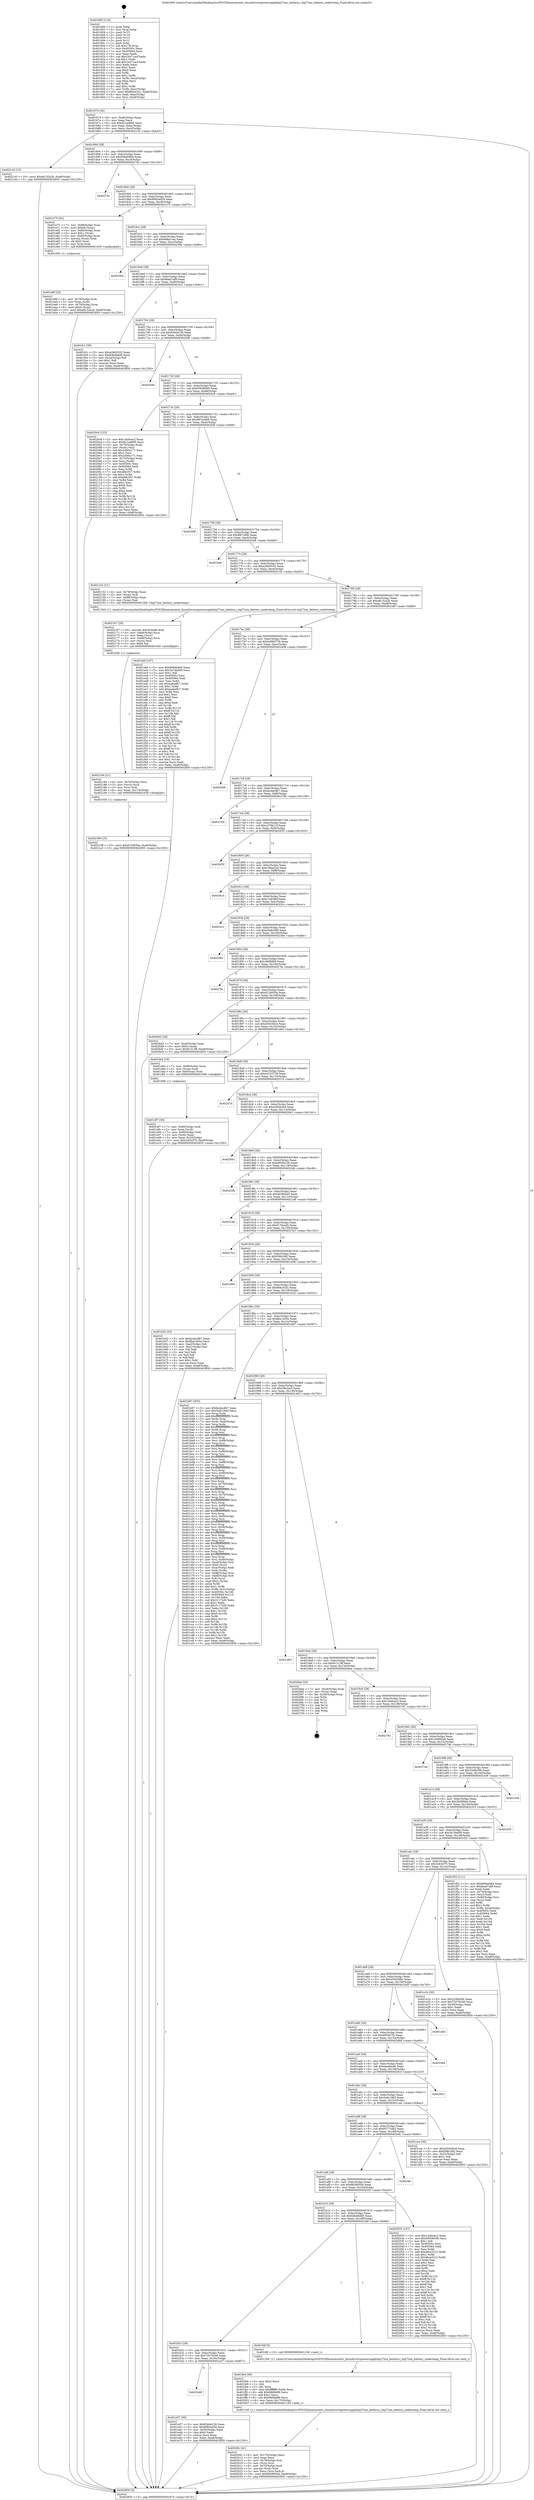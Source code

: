 digraph "0x401600" {
  label = "0x401600 (/mnt/c/Users/mathe/Desktop/tcc/POCII/binaries/extr_linuxdriverspowersupplybq27xxx_battery.c_bq27xxx_battery_undertemp_Final-ollvm.out::main(0))"
  labelloc = "t"
  node[shape=record]

  Entry [label="",width=0.3,height=0.3,shape=circle,fillcolor=black,style=filled]
  "0x401674" [label="{
     0x401674 [32]\l
     | [instrs]\l
     &nbsp;&nbsp;0x401674 \<+6\>: mov -0xa8(%rbp),%eax\l
     &nbsp;&nbsp;0x40167a \<+2\>: mov %eax,%ecx\l
     &nbsp;&nbsp;0x40167c \<+6\>: sub $0x821ad995,%ecx\l
     &nbsp;&nbsp;0x401682 \<+6\>: mov %eax,-0xbc(%rbp)\l
     &nbsp;&nbsp;0x401688 \<+6\>: mov %ecx,-0xc0(%rbp)\l
     &nbsp;&nbsp;0x40168e \<+6\>: je 0000000000402143 \<main+0xb43\>\l
  }"]
  "0x402143" [label="{
     0x402143 [15]\l
     | [instrs]\l
     &nbsp;&nbsp;0x402143 \<+10\>: movl $0xa8132a2b,-0xa8(%rbp)\l
     &nbsp;&nbsp;0x40214d \<+5\>: jmp 0000000000402850 \<main+0x1250\>\l
  }"]
  "0x401694" [label="{
     0x401694 [28]\l
     | [instrs]\l
     &nbsp;&nbsp;0x401694 \<+5\>: jmp 0000000000401699 \<main+0x99\>\l
     &nbsp;&nbsp;0x401699 \<+6\>: mov -0xbc(%rbp),%eax\l
     &nbsp;&nbsp;0x40169f \<+5\>: sub $0x858dd484,%eax\l
     &nbsp;&nbsp;0x4016a4 \<+6\>: mov %eax,-0xc4(%rbp)\l
     &nbsp;&nbsp;0x4016aa \<+6\>: je 000000000040276c \<main+0x116c\>\l
  }"]
  Exit [label="",width=0.3,height=0.3,shape=circle,fillcolor=black,style=filled,peripheries=2]
  "0x40276c" [label="{
     0x40276c\l
  }", style=dashed]
  "0x4016b0" [label="{
     0x4016b0 [28]\l
     | [instrs]\l
     &nbsp;&nbsp;0x4016b0 \<+5\>: jmp 00000000004016b5 \<main+0xb5\>\l
     &nbsp;&nbsp;0x4016b5 \<+6\>: mov -0xbc(%rbp),%eax\l
     &nbsp;&nbsp;0x4016bb \<+5\>: sub $0x8993ed29,%eax\l
     &nbsp;&nbsp;0x4016c0 \<+6\>: mov %eax,-0xc8(%rbp)\l
     &nbsp;&nbsp;0x4016c6 \<+6\>: je 0000000000401e75 \<main+0x875\>\l
  }"]
  "0x402199" [label="{
     0x402199 [15]\l
     | [instrs]\l
     &nbsp;&nbsp;0x402199 \<+10\>: movl $0xd124830a,-0xa8(%rbp)\l
     &nbsp;&nbsp;0x4021a3 \<+5\>: jmp 0000000000402850 \<main+0x1250\>\l
  }"]
  "0x401e75" [label="{
     0x401e75 [42]\l
     | [instrs]\l
     &nbsp;&nbsp;0x401e75 \<+7\>: mov -0x88(%rbp),%rax\l
     &nbsp;&nbsp;0x401e7c \<+6\>: movl $0x64,(%rax)\l
     &nbsp;&nbsp;0x401e82 \<+4\>: mov -0x80(%rbp),%rax\l
     &nbsp;&nbsp;0x401e86 \<+6\>: movl $0x1,(%rax)\l
     &nbsp;&nbsp;0x401e8c \<+4\>: mov -0x80(%rbp),%rax\l
     &nbsp;&nbsp;0x401e90 \<+3\>: movslq (%rax),%rax\l
     &nbsp;&nbsp;0x401e93 \<+4\>: shl $0x2,%rax\l
     &nbsp;&nbsp;0x401e97 \<+3\>: mov %rax,%rdi\l
     &nbsp;&nbsp;0x401e9a \<+5\>: call 0000000000401050 \<malloc@plt\>\l
     | [calls]\l
     &nbsp;&nbsp;0x401050 \{1\} (unknown)\l
  }"]
  "0x4016cc" [label="{
     0x4016cc [28]\l
     | [instrs]\l
     &nbsp;&nbsp;0x4016cc \<+5\>: jmp 00000000004016d1 \<main+0xd1\>\l
     &nbsp;&nbsp;0x4016d1 \<+6\>: mov -0xbc(%rbp),%eax\l
     &nbsp;&nbsp;0x4016d7 \<+5\>: sub $0x8d8a1cac,%eax\l
     &nbsp;&nbsp;0x4016dc \<+6\>: mov %eax,-0xcc(%rbp)\l
     &nbsp;&nbsp;0x4016e2 \<+6\>: je 000000000040256e \<main+0xf6e\>\l
  }"]
  "0x402184" [label="{
     0x402184 [21]\l
     | [instrs]\l
     &nbsp;&nbsp;0x402184 \<+4\>: mov -0x78(%rbp),%rcx\l
     &nbsp;&nbsp;0x402188 \<+3\>: mov (%rcx),%rcx\l
     &nbsp;&nbsp;0x40218b \<+3\>: mov %rcx,%rdi\l
     &nbsp;&nbsp;0x40218e \<+6\>: mov %eax,-0x174(%rbp)\l
     &nbsp;&nbsp;0x402194 \<+5\>: call 0000000000401030 \<free@plt\>\l
     | [calls]\l
     &nbsp;&nbsp;0x401030 \{1\} (unknown)\l
  }"]
  "0x40256e" [label="{
     0x40256e\l
  }", style=dashed]
  "0x4016e8" [label="{
     0x4016e8 [28]\l
     | [instrs]\l
     &nbsp;&nbsp;0x4016e8 \<+5\>: jmp 00000000004016ed \<main+0xed\>\l
     &nbsp;&nbsp;0x4016ed \<+6\>: mov -0xbc(%rbp),%eax\l
     &nbsp;&nbsp;0x4016f3 \<+5\>: sub $0x8ea07af9,%eax\l
     &nbsp;&nbsp;0x4016f8 \<+6\>: mov %eax,-0xd0(%rbp)\l
     &nbsp;&nbsp;0x4016fe \<+6\>: je 0000000000401fc1 \<main+0x9c1\>\l
  }"]
  "0x402167" [label="{
     0x402167 [29]\l
     | [instrs]\l
     &nbsp;&nbsp;0x402167 \<+10\>: movabs $0x4030d6,%rdi\l
     &nbsp;&nbsp;0x402171 \<+4\>: mov -0x68(%rbp),%rcx\l
     &nbsp;&nbsp;0x402175 \<+2\>: mov %eax,(%rcx)\l
     &nbsp;&nbsp;0x402177 \<+4\>: mov -0x68(%rbp),%rcx\l
     &nbsp;&nbsp;0x40217b \<+2\>: mov (%rcx),%esi\l
     &nbsp;&nbsp;0x40217d \<+2\>: mov $0x0,%al\l
     &nbsp;&nbsp;0x40217f \<+5\>: call 0000000000401040 \<printf@plt\>\l
     | [calls]\l
     &nbsp;&nbsp;0x401040 \{1\} (unknown)\l
  }"]
  "0x401fc1" [label="{
     0x401fc1 [30]\l
     | [instrs]\l
     &nbsp;&nbsp;0x401fc1 \<+5\>: mov $0xa28d5532,%eax\l
     &nbsp;&nbsp;0x401fc6 \<+5\>: mov $0x6db48dd5,%ecx\l
     &nbsp;&nbsp;0x401fcb \<+3\>: mov -0x2a(%rbp),%dl\l
     &nbsp;&nbsp;0x401fce \<+3\>: test $0x1,%dl\l
     &nbsp;&nbsp;0x401fd1 \<+3\>: cmovne %ecx,%eax\l
     &nbsp;&nbsp;0x401fd4 \<+6\>: mov %eax,-0xa8(%rbp)\l
     &nbsp;&nbsp;0x401fda \<+5\>: jmp 0000000000402850 \<main+0x1250\>\l
  }"]
  "0x401704" [label="{
     0x401704 [28]\l
     | [instrs]\l
     &nbsp;&nbsp;0x401704 \<+5\>: jmp 0000000000401709 \<main+0x109\>\l
     &nbsp;&nbsp;0x401709 \<+6\>: mov -0xbc(%rbp),%eax\l
     &nbsp;&nbsp;0x40170f \<+5\>: sub $0x93e0e126,%eax\l
     &nbsp;&nbsp;0x401714 \<+6\>: mov %eax,-0xd4(%rbp)\l
     &nbsp;&nbsp;0x40171a \<+6\>: je 00000000004025d0 \<main+0xfd0\>\l
  }"]
  "0x40200c" [label="{
     0x40200c [41]\l
     | [instrs]\l
     &nbsp;&nbsp;0x40200c \<+6\>: mov -0x170(%rbp),%ecx\l
     &nbsp;&nbsp;0x402012 \<+3\>: imul %eax,%ecx\l
     &nbsp;&nbsp;0x402015 \<+4\>: mov -0x78(%rbp),%rsi\l
     &nbsp;&nbsp;0x402019 \<+3\>: mov (%rsi),%rsi\l
     &nbsp;&nbsp;0x40201c \<+4\>: mov -0x70(%rbp),%rdi\l
     &nbsp;&nbsp;0x402020 \<+3\>: movslq (%rdi),%rdi\l
     &nbsp;&nbsp;0x402023 \<+3\>: mov %ecx,(%rsi,%rdi,4)\l
     &nbsp;&nbsp;0x402026 \<+10\>: movl $0x6829050d,-0xa8(%rbp)\l
     &nbsp;&nbsp;0x402030 \<+5\>: jmp 0000000000402850 \<main+0x1250\>\l
  }"]
  "0x4025d0" [label="{
     0x4025d0\l
  }", style=dashed]
  "0x401720" [label="{
     0x401720 [28]\l
     | [instrs]\l
     &nbsp;&nbsp;0x401720 \<+5\>: jmp 0000000000401725 \<main+0x125\>\l
     &nbsp;&nbsp;0x401725 \<+6\>: mov -0xbc(%rbp),%eax\l
     &nbsp;&nbsp;0x40172b \<+5\>: sub $0x95938500,%eax\l
     &nbsp;&nbsp;0x401730 \<+6\>: mov %eax,-0xd8(%rbp)\l
     &nbsp;&nbsp;0x401736 \<+6\>: je 00000000004020c8 \<main+0xac8\>\l
  }"]
  "0x401fe4" [label="{
     0x401fe4 [40]\l
     | [instrs]\l
     &nbsp;&nbsp;0x401fe4 \<+5\>: mov $0x2,%ecx\l
     &nbsp;&nbsp;0x401fe9 \<+1\>: cltd\l
     &nbsp;&nbsp;0x401fea \<+2\>: idiv %ecx\l
     &nbsp;&nbsp;0x401fec \<+6\>: imul $0xfffffffe,%edx,%ecx\l
     &nbsp;&nbsp;0x401ff2 \<+6\>: add $0xfd66b6f6,%ecx\l
     &nbsp;&nbsp;0x401ff8 \<+3\>: add $0x1,%ecx\l
     &nbsp;&nbsp;0x401ffb \<+6\>: sub $0xfd66b6f6,%ecx\l
     &nbsp;&nbsp;0x402001 \<+6\>: mov %ecx,-0x170(%rbp)\l
     &nbsp;&nbsp;0x402007 \<+5\>: call 0000000000401160 \<next_i\>\l
     | [calls]\l
     &nbsp;&nbsp;0x401160 \{1\} (/mnt/c/Users/mathe/Desktop/tcc/POCII/binaries/extr_linuxdriverspowersupplybq27xxx_battery.c_bq27xxx_battery_undertemp_Final-ollvm.out::next_i)\l
  }"]
  "0x4020c8" [label="{
     0x4020c8 [123]\l
     | [instrs]\l
     &nbsp;&nbsp;0x4020c8 \<+5\>: mov $0x14d4cec2,%eax\l
     &nbsp;&nbsp;0x4020cd \<+5\>: mov $0x821ad995,%ecx\l
     &nbsp;&nbsp;0x4020d2 \<+4\>: mov -0x70(%rbp),%rdx\l
     &nbsp;&nbsp;0x4020d6 \<+2\>: mov (%rdx),%esi\l
     &nbsp;&nbsp;0x4020d8 \<+6\>: sub $0x2d40a171,%esi\l
     &nbsp;&nbsp;0x4020de \<+3\>: add $0x1,%esi\l
     &nbsp;&nbsp;0x4020e1 \<+6\>: add $0x2d40a171,%esi\l
     &nbsp;&nbsp;0x4020e7 \<+4\>: mov -0x70(%rbp),%rdx\l
     &nbsp;&nbsp;0x4020eb \<+2\>: mov %esi,(%rdx)\l
     &nbsp;&nbsp;0x4020ed \<+7\>: mov 0x40505c,%esi\l
     &nbsp;&nbsp;0x4020f4 \<+7\>: mov 0x405064,%edi\l
     &nbsp;&nbsp;0x4020fb \<+3\>: mov %esi,%r8d\l
     &nbsp;&nbsp;0x4020fe \<+7\>: sub $0xdf4c557,%r8d\l
     &nbsp;&nbsp;0x402105 \<+4\>: sub $0x1,%r8d\l
     &nbsp;&nbsp;0x402109 \<+7\>: add $0xdf4c557,%r8d\l
     &nbsp;&nbsp;0x402110 \<+4\>: imul %r8d,%esi\l
     &nbsp;&nbsp;0x402114 \<+3\>: and $0x1,%esi\l
     &nbsp;&nbsp;0x402117 \<+3\>: cmp $0x0,%esi\l
     &nbsp;&nbsp;0x40211a \<+4\>: sete %r9b\l
     &nbsp;&nbsp;0x40211e \<+3\>: cmp $0xa,%edi\l
     &nbsp;&nbsp;0x402121 \<+4\>: setl %r10b\l
     &nbsp;&nbsp;0x402125 \<+3\>: mov %r9b,%r11b\l
     &nbsp;&nbsp;0x402128 \<+3\>: and %r10b,%r11b\l
     &nbsp;&nbsp;0x40212b \<+3\>: xor %r10b,%r9b\l
     &nbsp;&nbsp;0x40212e \<+3\>: or %r9b,%r11b\l
     &nbsp;&nbsp;0x402131 \<+4\>: test $0x1,%r11b\l
     &nbsp;&nbsp;0x402135 \<+3\>: cmovne %ecx,%eax\l
     &nbsp;&nbsp;0x402138 \<+6\>: mov %eax,-0xa8(%rbp)\l
     &nbsp;&nbsp;0x40213e \<+5\>: jmp 0000000000402850 \<main+0x1250\>\l
  }"]
  "0x40173c" [label="{
     0x40173c [28]\l
     | [instrs]\l
     &nbsp;&nbsp;0x40173c \<+5\>: jmp 0000000000401741 \<main+0x141\>\l
     &nbsp;&nbsp;0x401741 \<+6\>: mov -0xbc(%rbp),%eax\l
     &nbsp;&nbsp;0x401747 \<+5\>: sub $0x997ac6d5,%eax\l
     &nbsp;&nbsp;0x40174c \<+6\>: mov %eax,-0xdc(%rbp)\l
     &nbsp;&nbsp;0x401752 \<+6\>: je 00000000004025df \<main+0xfdf\>\l
  }"]
  "0x401e9f" [label="{
     0x401e9f [32]\l
     | [instrs]\l
     &nbsp;&nbsp;0x401e9f \<+4\>: mov -0x78(%rbp),%rdi\l
     &nbsp;&nbsp;0x401ea3 \<+3\>: mov %rax,(%rdi)\l
     &nbsp;&nbsp;0x401ea6 \<+4\>: mov -0x70(%rbp),%rax\l
     &nbsp;&nbsp;0x401eaa \<+6\>: movl $0x0,(%rax)\l
     &nbsp;&nbsp;0x401eb0 \<+10\>: movl $0xa8132a2b,-0xa8(%rbp)\l
     &nbsp;&nbsp;0x401eba \<+5\>: jmp 0000000000402850 \<main+0x1250\>\l
  }"]
  "0x4025df" [label="{
     0x4025df\l
  }", style=dashed]
  "0x401758" [label="{
     0x401758 [28]\l
     | [instrs]\l
     &nbsp;&nbsp;0x401758 \<+5\>: jmp 000000000040175d \<main+0x15d\>\l
     &nbsp;&nbsp;0x40175d \<+6\>: mov -0xbc(%rbp),%eax\l
     &nbsp;&nbsp;0x401763 \<+5\>: sub $0x9fb7cf06,%eax\l
     &nbsp;&nbsp;0x401768 \<+6\>: mov %eax,-0xe0(%rbp)\l
     &nbsp;&nbsp;0x40176e \<+6\>: je 00000000004023e8 \<main+0xde8\>\l
  }"]
  "0x401b48" [label="{
     0x401b48\l
  }", style=dashed]
  "0x4023e8" [label="{
     0x4023e8\l
  }", style=dashed]
  "0x401774" [label="{
     0x401774 [28]\l
     | [instrs]\l
     &nbsp;&nbsp;0x401774 \<+5\>: jmp 0000000000401779 \<main+0x179\>\l
     &nbsp;&nbsp;0x401779 \<+6\>: mov -0xbc(%rbp),%eax\l
     &nbsp;&nbsp;0x40177f \<+5\>: sub $0xa28d5532,%eax\l
     &nbsp;&nbsp;0x401784 \<+6\>: mov %eax,-0xe4(%rbp)\l
     &nbsp;&nbsp;0x40178a \<+6\>: je 0000000000402152 \<main+0xb52\>\l
  }"]
  "0x401e57" [label="{
     0x401e57 [30]\l
     | [instrs]\l
     &nbsp;&nbsp;0x401e57 \<+5\>: mov $0x93e0e126,%eax\l
     &nbsp;&nbsp;0x401e5c \<+5\>: mov $0x8993ed29,%ecx\l
     &nbsp;&nbsp;0x401e61 \<+3\>: mov -0x30(%rbp),%edx\l
     &nbsp;&nbsp;0x401e64 \<+3\>: cmp $0x0,%edx\l
     &nbsp;&nbsp;0x401e67 \<+3\>: cmove %ecx,%eax\l
     &nbsp;&nbsp;0x401e6a \<+6\>: mov %eax,-0xa8(%rbp)\l
     &nbsp;&nbsp;0x401e70 \<+5\>: jmp 0000000000402850 \<main+0x1250\>\l
  }"]
  "0x402152" [label="{
     0x402152 [21]\l
     | [instrs]\l
     &nbsp;&nbsp;0x402152 \<+4\>: mov -0x78(%rbp),%rax\l
     &nbsp;&nbsp;0x402156 \<+3\>: mov (%rax),%rdi\l
     &nbsp;&nbsp;0x402159 \<+7\>: mov -0x88(%rbp),%rax\l
     &nbsp;&nbsp;0x402160 \<+2\>: mov (%rax),%esi\l
     &nbsp;&nbsp;0x402162 \<+5\>: call 00000000004013b0 \<bq27xxx_battery_undertemp\>\l
     | [calls]\l
     &nbsp;&nbsp;0x4013b0 \{1\} (/mnt/c/Users/mathe/Desktop/tcc/POCII/binaries/extr_linuxdriverspowersupplybq27xxx_battery.c_bq27xxx_battery_undertemp_Final-ollvm.out::bq27xxx_battery_undertemp)\l
  }"]
  "0x401790" [label="{
     0x401790 [28]\l
     | [instrs]\l
     &nbsp;&nbsp;0x401790 \<+5\>: jmp 0000000000401795 \<main+0x195\>\l
     &nbsp;&nbsp;0x401795 \<+6\>: mov -0xbc(%rbp),%eax\l
     &nbsp;&nbsp;0x40179b \<+5\>: sub $0xa8132a2b,%eax\l
     &nbsp;&nbsp;0x4017a0 \<+6\>: mov %eax,-0xe8(%rbp)\l
     &nbsp;&nbsp;0x4017a6 \<+6\>: je 0000000000401ebf \<main+0x8bf\>\l
  }"]
  "0x401b2c" [label="{
     0x401b2c [28]\l
     | [instrs]\l
     &nbsp;&nbsp;0x401b2c \<+5\>: jmp 0000000000401b31 \<main+0x531\>\l
     &nbsp;&nbsp;0x401b31 \<+6\>: mov -0xbc(%rbp),%eax\l
     &nbsp;&nbsp;0x401b37 \<+5\>: sub $0x72079248,%eax\l
     &nbsp;&nbsp;0x401b3c \<+6\>: mov %eax,-0x16c(%rbp)\l
     &nbsp;&nbsp;0x401b42 \<+6\>: je 0000000000401e57 \<main+0x857\>\l
  }"]
  "0x401ebf" [label="{
     0x401ebf [147]\l
     | [instrs]\l
     &nbsp;&nbsp;0x401ebf \<+5\>: mov $0x858dd484,%eax\l
     &nbsp;&nbsp;0x401ec4 \<+5\>: mov $0x3a7da000,%ecx\l
     &nbsp;&nbsp;0x401ec9 \<+2\>: mov $0x1,%dl\l
     &nbsp;&nbsp;0x401ecb \<+7\>: mov 0x40505c,%esi\l
     &nbsp;&nbsp;0x401ed2 \<+7\>: mov 0x405064,%edi\l
     &nbsp;&nbsp;0x401ed9 \<+3\>: mov %esi,%r8d\l
     &nbsp;&nbsp;0x401edc \<+7\>: sub $0xea4adfc7,%r8d\l
     &nbsp;&nbsp;0x401ee3 \<+4\>: sub $0x1,%r8d\l
     &nbsp;&nbsp;0x401ee7 \<+7\>: add $0xea4adfc7,%r8d\l
     &nbsp;&nbsp;0x401eee \<+4\>: imul %r8d,%esi\l
     &nbsp;&nbsp;0x401ef2 \<+3\>: and $0x1,%esi\l
     &nbsp;&nbsp;0x401ef5 \<+3\>: cmp $0x0,%esi\l
     &nbsp;&nbsp;0x401ef8 \<+4\>: sete %r9b\l
     &nbsp;&nbsp;0x401efc \<+3\>: cmp $0xa,%edi\l
     &nbsp;&nbsp;0x401eff \<+4\>: setl %r10b\l
     &nbsp;&nbsp;0x401f03 \<+3\>: mov %r9b,%r11b\l
     &nbsp;&nbsp;0x401f06 \<+4\>: xor $0xff,%r11b\l
     &nbsp;&nbsp;0x401f0a \<+3\>: mov %r10b,%bl\l
     &nbsp;&nbsp;0x401f0d \<+3\>: xor $0xff,%bl\l
     &nbsp;&nbsp;0x401f10 \<+3\>: xor $0x1,%dl\l
     &nbsp;&nbsp;0x401f13 \<+3\>: mov %r11b,%r14b\l
     &nbsp;&nbsp;0x401f16 \<+4\>: and $0xff,%r14b\l
     &nbsp;&nbsp;0x401f1a \<+3\>: and %dl,%r9b\l
     &nbsp;&nbsp;0x401f1d \<+3\>: mov %bl,%r15b\l
     &nbsp;&nbsp;0x401f20 \<+4\>: and $0xff,%r15b\l
     &nbsp;&nbsp;0x401f24 \<+3\>: and %dl,%r10b\l
     &nbsp;&nbsp;0x401f27 \<+3\>: or %r9b,%r14b\l
     &nbsp;&nbsp;0x401f2a \<+3\>: or %r10b,%r15b\l
     &nbsp;&nbsp;0x401f2d \<+3\>: xor %r15b,%r14b\l
     &nbsp;&nbsp;0x401f30 \<+3\>: or %bl,%r11b\l
     &nbsp;&nbsp;0x401f33 \<+4\>: xor $0xff,%r11b\l
     &nbsp;&nbsp;0x401f37 \<+3\>: or $0x1,%dl\l
     &nbsp;&nbsp;0x401f3a \<+3\>: and %dl,%r11b\l
     &nbsp;&nbsp;0x401f3d \<+3\>: or %r11b,%r14b\l
     &nbsp;&nbsp;0x401f40 \<+4\>: test $0x1,%r14b\l
     &nbsp;&nbsp;0x401f44 \<+3\>: cmovne %ecx,%eax\l
     &nbsp;&nbsp;0x401f47 \<+6\>: mov %eax,-0xa8(%rbp)\l
     &nbsp;&nbsp;0x401f4d \<+5\>: jmp 0000000000402850 \<main+0x1250\>\l
  }"]
  "0x4017ac" [label="{
     0x4017ac [28]\l
     | [instrs]\l
     &nbsp;&nbsp;0x4017ac \<+5\>: jmp 00000000004017b1 \<main+0x1b1\>\l
     &nbsp;&nbsp;0x4017b1 \<+6\>: mov -0xbc(%rbp),%eax\l
     &nbsp;&nbsp;0x4017b7 \<+5\>: sub $0xb4980739,%eax\l
     &nbsp;&nbsp;0x4017bc \<+6\>: mov %eax,-0xec(%rbp)\l
     &nbsp;&nbsp;0x4017c2 \<+6\>: je 0000000000402406 \<main+0xe06\>\l
  }"]
  "0x401fdf" [label="{
     0x401fdf [5]\l
     | [instrs]\l
     &nbsp;&nbsp;0x401fdf \<+5\>: call 0000000000401160 \<next_i\>\l
     | [calls]\l
     &nbsp;&nbsp;0x401160 \{1\} (/mnt/c/Users/mathe/Desktop/tcc/POCII/binaries/extr_linuxdriverspowersupplybq27xxx_battery.c_bq27xxx_battery_undertemp_Final-ollvm.out::next_i)\l
  }"]
  "0x402406" [label="{
     0x402406\l
  }", style=dashed]
  "0x4017c8" [label="{
     0x4017c8 [28]\l
     | [instrs]\l
     &nbsp;&nbsp;0x4017c8 \<+5\>: jmp 00000000004017cd \<main+0x1cd\>\l
     &nbsp;&nbsp;0x4017cd \<+6\>: mov -0xbc(%rbp),%eax\l
     &nbsp;&nbsp;0x4017d3 \<+5\>: sub $0xbcdac9b7,%eax\l
     &nbsp;&nbsp;0x4017d8 \<+6\>: mov %eax,-0xf0(%rbp)\l
     &nbsp;&nbsp;0x4017de \<+6\>: je 0000000000402706 \<main+0x1106\>\l
  }"]
  "0x401b10" [label="{
     0x401b10 [28]\l
     | [instrs]\l
     &nbsp;&nbsp;0x401b10 \<+5\>: jmp 0000000000401b15 \<main+0x515\>\l
     &nbsp;&nbsp;0x401b15 \<+6\>: mov -0xbc(%rbp),%eax\l
     &nbsp;&nbsp;0x401b1b \<+5\>: sub $0x6db48dd5,%eax\l
     &nbsp;&nbsp;0x401b20 \<+6\>: mov %eax,-0x168(%rbp)\l
     &nbsp;&nbsp;0x401b26 \<+6\>: je 0000000000401fdf \<main+0x9df\>\l
  }"]
  "0x402706" [label="{
     0x402706\l
  }", style=dashed]
  "0x4017e4" [label="{
     0x4017e4 [28]\l
     | [instrs]\l
     &nbsp;&nbsp;0x4017e4 \<+5\>: jmp 00000000004017e9 \<main+0x1e9\>\l
     &nbsp;&nbsp;0x4017e9 \<+6\>: mov -0xbc(%rbp),%eax\l
     &nbsp;&nbsp;0x4017ef \<+5\>: sub $0xc276b11f,%eax\l
     &nbsp;&nbsp;0x4017f4 \<+6\>: mov %eax,-0xf4(%rbp)\l
     &nbsp;&nbsp;0x4017fa \<+6\>: je 0000000000402635 \<main+0x1035\>\l
  }"]
  "0x402035" [label="{
     0x402035 [147]\l
     | [instrs]\l
     &nbsp;&nbsp;0x402035 \<+5\>: mov $0x14d4cec2,%eax\l
     &nbsp;&nbsp;0x40203a \<+5\>: mov $0x95938500,%ecx\l
     &nbsp;&nbsp;0x40203f \<+2\>: mov $0x1,%dl\l
     &nbsp;&nbsp;0x402041 \<+7\>: mov 0x40505c,%esi\l
     &nbsp;&nbsp;0x402048 \<+7\>: mov 0x405064,%edi\l
     &nbsp;&nbsp;0x40204f \<+3\>: mov %esi,%r8d\l
     &nbsp;&nbsp;0x402052 \<+7\>: add $0x46ca3212,%r8d\l
     &nbsp;&nbsp;0x402059 \<+4\>: sub $0x1,%r8d\l
     &nbsp;&nbsp;0x40205d \<+7\>: sub $0x46ca3212,%r8d\l
     &nbsp;&nbsp;0x402064 \<+4\>: imul %r8d,%esi\l
     &nbsp;&nbsp;0x402068 \<+3\>: and $0x1,%esi\l
     &nbsp;&nbsp;0x40206b \<+3\>: cmp $0x0,%esi\l
     &nbsp;&nbsp;0x40206e \<+4\>: sete %r9b\l
     &nbsp;&nbsp;0x402072 \<+3\>: cmp $0xa,%edi\l
     &nbsp;&nbsp;0x402075 \<+4\>: setl %r10b\l
     &nbsp;&nbsp;0x402079 \<+3\>: mov %r9b,%r11b\l
     &nbsp;&nbsp;0x40207c \<+4\>: xor $0xff,%r11b\l
     &nbsp;&nbsp;0x402080 \<+3\>: mov %r10b,%bl\l
     &nbsp;&nbsp;0x402083 \<+3\>: xor $0xff,%bl\l
     &nbsp;&nbsp;0x402086 \<+3\>: xor $0x1,%dl\l
     &nbsp;&nbsp;0x402089 \<+3\>: mov %r11b,%r14b\l
     &nbsp;&nbsp;0x40208c \<+4\>: and $0xff,%r14b\l
     &nbsp;&nbsp;0x402090 \<+3\>: and %dl,%r9b\l
     &nbsp;&nbsp;0x402093 \<+3\>: mov %bl,%r15b\l
     &nbsp;&nbsp;0x402096 \<+4\>: and $0xff,%r15b\l
     &nbsp;&nbsp;0x40209a \<+3\>: and %dl,%r10b\l
     &nbsp;&nbsp;0x40209d \<+3\>: or %r9b,%r14b\l
     &nbsp;&nbsp;0x4020a0 \<+3\>: or %r10b,%r15b\l
     &nbsp;&nbsp;0x4020a3 \<+3\>: xor %r15b,%r14b\l
     &nbsp;&nbsp;0x4020a6 \<+3\>: or %bl,%r11b\l
     &nbsp;&nbsp;0x4020a9 \<+4\>: xor $0xff,%r11b\l
     &nbsp;&nbsp;0x4020ad \<+3\>: or $0x1,%dl\l
     &nbsp;&nbsp;0x4020b0 \<+3\>: and %dl,%r11b\l
     &nbsp;&nbsp;0x4020b3 \<+3\>: or %r11b,%r14b\l
     &nbsp;&nbsp;0x4020b6 \<+4\>: test $0x1,%r14b\l
     &nbsp;&nbsp;0x4020ba \<+3\>: cmovne %ecx,%eax\l
     &nbsp;&nbsp;0x4020bd \<+6\>: mov %eax,-0xa8(%rbp)\l
     &nbsp;&nbsp;0x4020c3 \<+5\>: jmp 0000000000402850 \<main+0x1250\>\l
  }"]
  "0x402635" [label="{
     0x402635\l
  }", style=dashed]
  "0x401800" [label="{
     0x401800 [28]\l
     | [instrs]\l
     &nbsp;&nbsp;0x401800 \<+5\>: jmp 0000000000401805 \<main+0x205\>\l
     &nbsp;&nbsp;0x401805 \<+6\>: mov -0xbc(%rbp),%eax\l
     &nbsp;&nbsp;0x40180b \<+5\>: sub $0xc38aa2ad,%eax\l
     &nbsp;&nbsp;0x401810 \<+6\>: mov %eax,-0xf8(%rbp)\l
     &nbsp;&nbsp;0x401816 \<+6\>: je 00000000004026c3 \<main+0x10c3\>\l
  }"]
  "0x401af4" [label="{
     0x401af4 [28]\l
     | [instrs]\l
     &nbsp;&nbsp;0x401af4 \<+5\>: jmp 0000000000401af9 \<main+0x4f9\>\l
     &nbsp;&nbsp;0x401af9 \<+6\>: mov -0xbc(%rbp),%eax\l
     &nbsp;&nbsp;0x401aff \<+5\>: sub $0x6829050d,%eax\l
     &nbsp;&nbsp;0x401b04 \<+6\>: mov %eax,-0x164(%rbp)\l
     &nbsp;&nbsp;0x401b0a \<+6\>: je 0000000000402035 \<main+0xa35\>\l
  }"]
  "0x4026c3" [label="{
     0x4026c3\l
  }", style=dashed]
  "0x40181c" [label="{
     0x40181c [28]\l
     | [instrs]\l
     &nbsp;&nbsp;0x40181c \<+5\>: jmp 0000000000401821 \<main+0x221\>\l
     &nbsp;&nbsp;0x401821 \<+6\>: mov -0xbc(%rbp),%eax\l
     &nbsp;&nbsp;0x401827 \<+5\>: sub $0xc7e838ef,%eax\l
     &nbsp;&nbsp;0x40182c \<+6\>: mov %eax,-0xfc(%rbp)\l
     &nbsp;&nbsp;0x401832 \<+6\>: je 00000000004022cc \<main+0xccc\>\l
  }"]
  "0x4024fc" [label="{
     0x4024fc\l
  }", style=dashed]
  "0x4022cc" [label="{
     0x4022cc\l
  }", style=dashed]
  "0x401838" [label="{
     0x401838 [28]\l
     | [instrs]\l
     &nbsp;&nbsp;0x401838 \<+5\>: jmp 000000000040183d \<main+0x23d\>\l
     &nbsp;&nbsp;0x40183d \<+6\>: mov -0xbc(%rbp),%eax\l
     &nbsp;&nbsp;0x401843 \<+5\>: sub $0xc8a8c469,%eax\l
     &nbsp;&nbsp;0x401848 \<+6\>: mov %eax,-0x100(%rbp)\l
     &nbsp;&nbsp;0x40184e \<+6\>: je 000000000040236e \<main+0xd6e\>\l
  }"]
  "0x401df7" [label="{
     0x401df7 [36]\l
     | [instrs]\l
     &nbsp;&nbsp;0x401df7 \<+7\>: mov -0x90(%rbp),%rdi\l
     &nbsp;&nbsp;0x401dfe \<+2\>: mov %eax,(%rdi)\l
     &nbsp;&nbsp;0x401e00 \<+7\>: mov -0x90(%rbp),%rdi\l
     &nbsp;&nbsp;0x401e07 \<+2\>: mov (%rdi),%eax\l
     &nbsp;&nbsp;0x401e09 \<+3\>: mov %eax,-0x30(%rbp)\l
     &nbsp;&nbsp;0x401e0c \<+10\>: movl $0x3c63cf75,-0xa8(%rbp)\l
     &nbsp;&nbsp;0x401e16 \<+5\>: jmp 0000000000402850 \<main+0x1250\>\l
  }"]
  "0x40236e" [label="{
     0x40236e\l
  }", style=dashed]
  "0x401854" [label="{
     0x401854 [28]\l
     | [instrs]\l
     &nbsp;&nbsp;0x401854 \<+5\>: jmp 0000000000401859 \<main+0x259\>\l
     &nbsp;&nbsp;0x401859 \<+6\>: mov -0xbc(%rbp),%eax\l
     &nbsp;&nbsp;0x40185f \<+5\>: sub $0xc8bf9db9,%eax\l
     &nbsp;&nbsp;0x401864 \<+6\>: mov %eax,-0x104(%rbp)\l
     &nbsp;&nbsp;0x40186a \<+6\>: je 00000000004027fa \<main+0x11fa\>\l
  }"]
  "0x401ad8" [label="{
     0x401ad8 [28]\l
     | [instrs]\l
     &nbsp;&nbsp;0x401ad8 \<+5\>: jmp 0000000000401add \<main+0x4dd\>\l
     &nbsp;&nbsp;0x401add \<+6\>: mov -0xbc(%rbp),%eax\l
     &nbsp;&nbsp;0x401ae3 \<+5\>: sub $0x65773462,%eax\l
     &nbsp;&nbsp;0x401ae8 \<+6\>: mov %eax,-0x160(%rbp)\l
     &nbsp;&nbsp;0x401aee \<+6\>: je 00000000004024fc \<main+0xefc\>\l
  }"]
  "0x4027fa" [label="{
     0x4027fa\l
  }", style=dashed]
  "0x401870" [label="{
     0x401870 [28]\l
     | [instrs]\l
     &nbsp;&nbsp;0x401870 \<+5\>: jmp 0000000000401875 \<main+0x275\>\l
     &nbsp;&nbsp;0x401875 \<+6\>: mov -0xbc(%rbp),%eax\l
     &nbsp;&nbsp;0x40187b \<+5\>: sub $0xd124830a,%eax\l
     &nbsp;&nbsp;0x401880 \<+6\>: mov %eax,-0x108(%rbp)\l
     &nbsp;&nbsp;0x401886 \<+6\>: je 00000000004026d2 \<main+0x10d2\>\l
  }"]
  "0x401cea" [label="{
     0x401cea [30]\l
     | [instrs]\l
     &nbsp;&nbsp;0x401cea \<+5\>: mov $0xd3543bcd,%eax\l
     &nbsp;&nbsp;0x401cef \<+5\>: mov $0xf39b1fd2,%ecx\l
     &nbsp;&nbsp;0x401cf4 \<+3\>: mov -0x31(%rbp),%dl\l
     &nbsp;&nbsp;0x401cf7 \<+3\>: test $0x1,%dl\l
     &nbsp;&nbsp;0x401cfa \<+3\>: cmovne %ecx,%eax\l
     &nbsp;&nbsp;0x401cfd \<+6\>: mov %eax,-0xa8(%rbp)\l
     &nbsp;&nbsp;0x401d03 \<+5\>: jmp 0000000000402850 \<main+0x1250\>\l
  }"]
  "0x4026d2" [label="{
     0x4026d2 [28]\l
     | [instrs]\l
     &nbsp;&nbsp;0x4026d2 \<+7\>: mov -0xa0(%rbp),%rax\l
     &nbsp;&nbsp;0x4026d9 \<+6\>: movl $0x0,(%rax)\l
     &nbsp;&nbsp;0x4026df \<+10\>: movl $0x81313ff,-0xa8(%rbp)\l
     &nbsp;&nbsp;0x4026e9 \<+5\>: jmp 0000000000402850 \<main+0x1250\>\l
  }"]
  "0x40188c" [label="{
     0x40188c [28]\l
     | [instrs]\l
     &nbsp;&nbsp;0x40188c \<+5\>: jmp 0000000000401891 \<main+0x291\>\l
     &nbsp;&nbsp;0x401891 \<+6\>: mov -0xbc(%rbp),%eax\l
     &nbsp;&nbsp;0x401897 \<+5\>: sub $0xd3543bcd,%eax\l
     &nbsp;&nbsp;0x40189c \<+6\>: mov %eax,-0x10c(%rbp)\l
     &nbsp;&nbsp;0x4018a2 \<+6\>: je 0000000000401de4 \<main+0x7e4\>\l
  }"]
  "0x401abc" [label="{
     0x401abc [28]\l
     | [instrs]\l
     &nbsp;&nbsp;0x401abc \<+5\>: jmp 0000000000401ac1 \<main+0x4c1\>\l
     &nbsp;&nbsp;0x401ac1 \<+6\>: mov -0xbc(%rbp),%eax\l
     &nbsp;&nbsp;0x401ac7 \<+5\>: sub $0x5a9c18d3,%eax\l
     &nbsp;&nbsp;0x401acc \<+6\>: mov %eax,-0x15c(%rbp)\l
     &nbsp;&nbsp;0x401ad2 \<+6\>: je 0000000000401cea \<main+0x6ea\>\l
  }"]
  "0x401de4" [label="{
     0x401de4 [19]\l
     | [instrs]\l
     &nbsp;&nbsp;0x401de4 \<+7\>: mov -0x98(%rbp),%rax\l
     &nbsp;&nbsp;0x401deb \<+3\>: mov (%rax),%rax\l
     &nbsp;&nbsp;0x401dee \<+4\>: mov 0x8(%rax),%rdi\l
     &nbsp;&nbsp;0x401df2 \<+5\>: call 0000000000401060 \<atoi@plt\>\l
     | [calls]\l
     &nbsp;&nbsp;0x401060 \{1\} (unknown)\l
  }"]
  "0x4018a8" [label="{
     0x4018a8 [28]\l
     | [instrs]\l
     &nbsp;&nbsp;0x4018a8 \<+5\>: jmp 00000000004018ad \<main+0x2ad\>\l
     &nbsp;&nbsp;0x4018ad \<+6\>: mov -0xbc(%rbp),%eax\l
     &nbsp;&nbsp;0x4018b3 \<+5\>: sub $0xe3153720,%eax\l
     &nbsp;&nbsp;0x4018b8 \<+6\>: mov %eax,-0x110(%rbp)\l
     &nbsp;&nbsp;0x4018be \<+6\>: je 000000000040257d \<main+0xf7d\>\l
  }"]
  "0x40281f" [label="{
     0x40281f\l
  }", style=dashed]
  "0x40257d" [label="{
     0x40257d\l
  }", style=dashed]
  "0x4018c4" [label="{
     0x4018c4 [28]\l
     | [instrs]\l
     &nbsp;&nbsp;0x4018c4 \<+5\>: jmp 00000000004018c9 \<main+0x2c9\>\l
     &nbsp;&nbsp;0x4018c9 \<+6\>: mov -0xbc(%rbp),%eax\l
     &nbsp;&nbsp;0x4018cf \<+5\>: sub $0xe362bcb4,%eax\l
     &nbsp;&nbsp;0x4018d4 \<+6\>: mov %eax,-0x114(%rbp)\l
     &nbsp;&nbsp;0x4018da \<+6\>: je 0000000000402841 \<main+0x1241\>\l
  }"]
  "0x401aa0" [label="{
     0x401aa0 [28]\l
     | [instrs]\l
     &nbsp;&nbsp;0x401aa0 \<+5\>: jmp 0000000000401aa5 \<main+0x4a5\>\l
     &nbsp;&nbsp;0x401aa5 \<+6\>: mov -0xbc(%rbp),%eax\l
     &nbsp;&nbsp;0x401aab \<+5\>: sub $0x4ae46e40,%eax\l
     &nbsp;&nbsp;0x401ab0 \<+6\>: mov %eax,-0x158(%rbp)\l
     &nbsp;&nbsp;0x401ab6 \<+6\>: je 000000000040281f \<main+0x121f\>\l
  }"]
  "0x402841" [label="{
     0x402841\l
  }", style=dashed]
  "0x4018e0" [label="{
     0x4018e0 [28]\l
     | [instrs]\l
     &nbsp;&nbsp;0x4018e0 \<+5\>: jmp 00000000004018e5 \<main+0x2e5\>\l
     &nbsp;&nbsp;0x4018e5 \<+6\>: mov -0xbc(%rbp),%eax\l
     &nbsp;&nbsp;0x4018eb \<+5\>: sub $0xe803b136,%eax\l
     &nbsp;&nbsp;0x4018f0 \<+6\>: mov %eax,-0x118(%rbp)\l
     &nbsp;&nbsp;0x4018f6 \<+6\>: je 00000000004022db \<main+0xcdb\>\l
  }"]
  "0x402469" [label="{
     0x402469\l
  }", style=dashed]
  "0x4022db" [label="{
     0x4022db\l
  }", style=dashed]
  "0x4018fc" [label="{
     0x4018fc [28]\l
     | [instrs]\l
     &nbsp;&nbsp;0x4018fc \<+5\>: jmp 0000000000401901 \<main+0x301\>\l
     &nbsp;&nbsp;0x401901 \<+6\>: mov -0xbc(%rbp),%eax\l
     &nbsp;&nbsp;0x401907 \<+5\>: sub $0xeb39dca5,%eax\l
     &nbsp;&nbsp;0x40190c \<+6\>: mov %eax,-0x11c(%rbp)\l
     &nbsp;&nbsp;0x401912 \<+6\>: je 00000000004021a8 \<main+0xba8\>\l
  }"]
  "0x401a84" [label="{
     0x401a84 [28]\l
     | [instrs]\l
     &nbsp;&nbsp;0x401a84 \<+5\>: jmp 0000000000401a89 \<main+0x489\>\l
     &nbsp;&nbsp;0x401a89 \<+6\>: mov -0xbc(%rbp),%eax\l
     &nbsp;&nbsp;0x401a8f \<+5\>: sub $0x4955b7fc,%eax\l
     &nbsp;&nbsp;0x401a94 \<+6\>: mov %eax,-0x154(%rbp)\l
     &nbsp;&nbsp;0x401a9a \<+6\>: je 0000000000402469 \<main+0xe69\>\l
  }"]
  "0x4021a8" [label="{
     0x4021a8\l
  }", style=dashed]
  "0x401918" [label="{
     0x401918 [28]\l
     | [instrs]\l
     &nbsp;&nbsp;0x401918 \<+5\>: jmp 000000000040191d \<main+0x31d\>\l
     &nbsp;&nbsp;0x40191d \<+6\>: mov -0xbc(%rbp),%eax\l
     &nbsp;&nbsp;0x401923 \<+5\>: sub $0xf17dca2b,%eax\l
     &nbsp;&nbsp;0x401928 \<+6\>: mov %eax,-0x120(%rbp)\l
     &nbsp;&nbsp;0x40192e \<+6\>: je 00000000004027b3 \<main+0x11b3\>\l
  }"]
  "0x401dd5" [label="{
     0x401dd5\l
  }", style=dashed]
  "0x4027b3" [label="{
     0x4027b3\l
  }", style=dashed]
  "0x401934" [label="{
     0x401934 [28]\l
     | [instrs]\l
     &nbsp;&nbsp;0x401934 \<+5\>: jmp 0000000000401939 \<main+0x339\>\l
     &nbsp;&nbsp;0x401939 \<+6\>: mov -0xbc(%rbp),%eax\l
     &nbsp;&nbsp;0x40193f \<+5\>: sub $0xf39b1fd2,%eax\l
     &nbsp;&nbsp;0x401944 \<+6\>: mov %eax,-0x124(%rbp)\l
     &nbsp;&nbsp;0x40194a \<+6\>: je 0000000000401d08 \<main+0x708\>\l
  }"]
  "0x401a68" [label="{
     0x401a68 [28]\l
     | [instrs]\l
     &nbsp;&nbsp;0x401a68 \<+5\>: jmp 0000000000401a6d \<main+0x46d\>\l
     &nbsp;&nbsp;0x401a6d \<+6\>: mov -0xbc(%rbp),%eax\l
     &nbsp;&nbsp;0x401a73 \<+5\>: sub $0x45025d8c,%eax\l
     &nbsp;&nbsp;0x401a78 \<+6\>: mov %eax,-0x150(%rbp)\l
     &nbsp;&nbsp;0x401a7e \<+6\>: je 0000000000401dd5 \<main+0x7d5\>\l
  }"]
  "0x401d08" [label="{
     0x401d08\l
  }", style=dashed]
  "0x401950" [label="{
     0x401950 [28]\l
     | [instrs]\l
     &nbsp;&nbsp;0x401950 \<+5\>: jmp 0000000000401955 \<main+0x355\>\l
     &nbsp;&nbsp;0x401955 \<+6\>: mov -0xbc(%rbp),%eax\l
     &nbsp;&nbsp;0x40195b \<+5\>: sub $0xf6dc432c,%eax\l
     &nbsp;&nbsp;0x401960 \<+6\>: mov %eax,-0x128(%rbp)\l
     &nbsp;&nbsp;0x401966 \<+6\>: je 0000000000401b52 \<main+0x552\>\l
  }"]
  "0x401e1b" [label="{
     0x401e1b [30]\l
     | [instrs]\l
     &nbsp;&nbsp;0x401e1b \<+5\>: mov $0x22d0e5f4,%eax\l
     &nbsp;&nbsp;0x401e20 \<+5\>: mov $0x72079248,%ecx\l
     &nbsp;&nbsp;0x401e25 \<+3\>: mov -0x30(%rbp),%edx\l
     &nbsp;&nbsp;0x401e28 \<+3\>: cmp $0x1,%edx\l
     &nbsp;&nbsp;0x401e2b \<+3\>: cmovl %ecx,%eax\l
     &nbsp;&nbsp;0x401e2e \<+6\>: mov %eax,-0xa8(%rbp)\l
     &nbsp;&nbsp;0x401e34 \<+5\>: jmp 0000000000402850 \<main+0x1250\>\l
  }"]
  "0x401b52" [label="{
     0x401b52 [53]\l
     | [instrs]\l
     &nbsp;&nbsp;0x401b52 \<+5\>: mov $0xbcdac9b7,%eax\l
     &nbsp;&nbsp;0x401b57 \<+5\>: mov $0xfba1405e,%ecx\l
     &nbsp;&nbsp;0x401b5c \<+6\>: mov -0xa2(%rbp),%dl\l
     &nbsp;&nbsp;0x401b62 \<+7\>: mov -0xa1(%rbp),%sil\l
     &nbsp;&nbsp;0x401b69 \<+3\>: mov %dl,%dil\l
     &nbsp;&nbsp;0x401b6c \<+3\>: and %sil,%dil\l
     &nbsp;&nbsp;0x401b6f \<+3\>: xor %sil,%dl\l
     &nbsp;&nbsp;0x401b72 \<+3\>: or %dl,%dil\l
     &nbsp;&nbsp;0x401b75 \<+4\>: test $0x1,%dil\l
     &nbsp;&nbsp;0x401b79 \<+3\>: cmovne %ecx,%eax\l
     &nbsp;&nbsp;0x401b7c \<+6\>: mov %eax,-0xa8(%rbp)\l
     &nbsp;&nbsp;0x401b82 \<+5\>: jmp 0000000000402850 \<main+0x1250\>\l
  }"]
  "0x40196c" [label="{
     0x40196c [28]\l
     | [instrs]\l
     &nbsp;&nbsp;0x40196c \<+5\>: jmp 0000000000401971 \<main+0x371\>\l
     &nbsp;&nbsp;0x401971 \<+6\>: mov -0xbc(%rbp),%eax\l
     &nbsp;&nbsp;0x401977 \<+5\>: sub $0xfba1405e,%eax\l
     &nbsp;&nbsp;0x40197c \<+6\>: mov %eax,-0x12c(%rbp)\l
     &nbsp;&nbsp;0x401982 \<+6\>: je 0000000000401b87 \<main+0x587\>\l
  }"]
  "0x402850" [label="{
     0x402850 [5]\l
     | [instrs]\l
     &nbsp;&nbsp;0x402850 \<+5\>: jmp 0000000000401674 \<main+0x74\>\l
  }"]
  "0x401600" [label="{
     0x401600 [116]\l
     | [instrs]\l
     &nbsp;&nbsp;0x401600 \<+1\>: push %rbp\l
     &nbsp;&nbsp;0x401601 \<+3\>: mov %rsp,%rbp\l
     &nbsp;&nbsp;0x401604 \<+2\>: push %r15\l
     &nbsp;&nbsp;0x401606 \<+2\>: push %r14\l
     &nbsp;&nbsp;0x401608 \<+2\>: push %r13\l
     &nbsp;&nbsp;0x40160a \<+2\>: push %r12\l
     &nbsp;&nbsp;0x40160c \<+1\>: push %rbx\l
     &nbsp;&nbsp;0x40160d \<+7\>: sub $0x178,%rsp\l
     &nbsp;&nbsp;0x401614 \<+7\>: mov 0x40505c,%eax\l
     &nbsp;&nbsp;0x40161b \<+7\>: mov 0x405064,%ecx\l
     &nbsp;&nbsp;0x401622 \<+2\>: mov %eax,%edx\l
     &nbsp;&nbsp;0x401624 \<+6\>: sub $0x1b471acf,%edx\l
     &nbsp;&nbsp;0x40162a \<+3\>: sub $0x1,%edx\l
     &nbsp;&nbsp;0x40162d \<+6\>: add $0x1b471acf,%edx\l
     &nbsp;&nbsp;0x401633 \<+3\>: imul %edx,%eax\l
     &nbsp;&nbsp;0x401636 \<+3\>: and $0x1,%eax\l
     &nbsp;&nbsp;0x401639 \<+3\>: cmp $0x0,%eax\l
     &nbsp;&nbsp;0x40163c \<+4\>: sete %r8b\l
     &nbsp;&nbsp;0x401640 \<+4\>: and $0x1,%r8b\l
     &nbsp;&nbsp;0x401644 \<+7\>: mov %r8b,-0xa2(%rbp)\l
     &nbsp;&nbsp;0x40164b \<+3\>: cmp $0xa,%ecx\l
     &nbsp;&nbsp;0x40164e \<+4\>: setl %r8b\l
     &nbsp;&nbsp;0x401652 \<+4\>: and $0x1,%r8b\l
     &nbsp;&nbsp;0x401656 \<+7\>: mov %r8b,-0xa1(%rbp)\l
     &nbsp;&nbsp;0x40165d \<+10\>: movl $0xf6dc432c,-0xa8(%rbp)\l
     &nbsp;&nbsp;0x401667 \<+6\>: mov %edi,-0xac(%rbp)\l
     &nbsp;&nbsp;0x40166d \<+7\>: mov %rsi,-0xb8(%rbp)\l
  }"]
  "0x401a4c" [label="{
     0x401a4c [28]\l
     | [instrs]\l
     &nbsp;&nbsp;0x401a4c \<+5\>: jmp 0000000000401a51 \<main+0x451\>\l
     &nbsp;&nbsp;0x401a51 \<+6\>: mov -0xbc(%rbp),%eax\l
     &nbsp;&nbsp;0x401a57 \<+5\>: sub $0x3c63cf75,%eax\l
     &nbsp;&nbsp;0x401a5c \<+6\>: mov %eax,-0x14c(%rbp)\l
     &nbsp;&nbsp;0x401a62 \<+6\>: je 0000000000401e1b \<main+0x81b\>\l
  }"]
  "0x401b87" [label="{
     0x401b87 [355]\l
     | [instrs]\l
     &nbsp;&nbsp;0x401b87 \<+5\>: mov $0xbcdac9b7,%eax\l
     &nbsp;&nbsp;0x401b8c \<+5\>: mov $0x5a9c18d3,%ecx\l
     &nbsp;&nbsp;0x401b91 \<+3\>: mov %rsp,%rdx\l
     &nbsp;&nbsp;0x401b94 \<+4\>: add $0xfffffffffffffff0,%rdx\l
     &nbsp;&nbsp;0x401b98 \<+3\>: mov %rdx,%rsp\l
     &nbsp;&nbsp;0x401b9b \<+7\>: mov %rdx,-0xa0(%rbp)\l
     &nbsp;&nbsp;0x401ba2 \<+3\>: mov %rsp,%rdx\l
     &nbsp;&nbsp;0x401ba5 \<+4\>: add $0xfffffffffffffff0,%rdx\l
     &nbsp;&nbsp;0x401ba9 \<+3\>: mov %rdx,%rsp\l
     &nbsp;&nbsp;0x401bac \<+3\>: mov %rsp,%rsi\l
     &nbsp;&nbsp;0x401baf \<+4\>: add $0xfffffffffffffff0,%rsi\l
     &nbsp;&nbsp;0x401bb3 \<+3\>: mov %rsi,%rsp\l
     &nbsp;&nbsp;0x401bb6 \<+7\>: mov %rsi,-0x98(%rbp)\l
     &nbsp;&nbsp;0x401bbd \<+3\>: mov %rsp,%rsi\l
     &nbsp;&nbsp;0x401bc0 \<+4\>: add $0xfffffffffffffff0,%rsi\l
     &nbsp;&nbsp;0x401bc4 \<+3\>: mov %rsi,%rsp\l
     &nbsp;&nbsp;0x401bc7 \<+7\>: mov %rsi,-0x90(%rbp)\l
     &nbsp;&nbsp;0x401bce \<+3\>: mov %rsp,%rsi\l
     &nbsp;&nbsp;0x401bd1 \<+4\>: add $0xfffffffffffffff0,%rsi\l
     &nbsp;&nbsp;0x401bd5 \<+3\>: mov %rsi,%rsp\l
     &nbsp;&nbsp;0x401bd8 \<+7\>: mov %rsi,-0x88(%rbp)\l
     &nbsp;&nbsp;0x401bdf \<+3\>: mov %rsp,%rsi\l
     &nbsp;&nbsp;0x401be2 \<+4\>: add $0xfffffffffffffff0,%rsi\l
     &nbsp;&nbsp;0x401be6 \<+3\>: mov %rsi,%rsp\l
     &nbsp;&nbsp;0x401be9 \<+4\>: mov %rsi,-0x80(%rbp)\l
     &nbsp;&nbsp;0x401bed \<+3\>: mov %rsp,%rsi\l
     &nbsp;&nbsp;0x401bf0 \<+4\>: add $0xfffffffffffffff0,%rsi\l
     &nbsp;&nbsp;0x401bf4 \<+3\>: mov %rsi,%rsp\l
     &nbsp;&nbsp;0x401bf7 \<+4\>: mov %rsi,-0x78(%rbp)\l
     &nbsp;&nbsp;0x401bfb \<+3\>: mov %rsp,%rsi\l
     &nbsp;&nbsp;0x401bfe \<+4\>: add $0xfffffffffffffff0,%rsi\l
     &nbsp;&nbsp;0x401c02 \<+3\>: mov %rsi,%rsp\l
     &nbsp;&nbsp;0x401c05 \<+4\>: mov %rsi,-0x70(%rbp)\l
     &nbsp;&nbsp;0x401c09 \<+3\>: mov %rsp,%rsi\l
     &nbsp;&nbsp;0x401c0c \<+4\>: add $0xfffffffffffffff0,%rsi\l
     &nbsp;&nbsp;0x401c10 \<+3\>: mov %rsi,%rsp\l
     &nbsp;&nbsp;0x401c13 \<+4\>: mov %rsi,-0x68(%rbp)\l
     &nbsp;&nbsp;0x401c17 \<+3\>: mov %rsp,%rsi\l
     &nbsp;&nbsp;0x401c1a \<+4\>: add $0xfffffffffffffff0,%rsi\l
     &nbsp;&nbsp;0x401c1e \<+3\>: mov %rsi,%rsp\l
     &nbsp;&nbsp;0x401c21 \<+4\>: mov %rsi,-0x60(%rbp)\l
     &nbsp;&nbsp;0x401c25 \<+3\>: mov %rsp,%rsi\l
     &nbsp;&nbsp;0x401c28 \<+4\>: add $0xfffffffffffffff0,%rsi\l
     &nbsp;&nbsp;0x401c2c \<+3\>: mov %rsi,%rsp\l
     &nbsp;&nbsp;0x401c2f \<+4\>: mov %rsi,-0x58(%rbp)\l
     &nbsp;&nbsp;0x401c33 \<+3\>: mov %rsp,%rsi\l
     &nbsp;&nbsp;0x401c36 \<+4\>: add $0xfffffffffffffff0,%rsi\l
     &nbsp;&nbsp;0x401c3a \<+3\>: mov %rsi,%rsp\l
     &nbsp;&nbsp;0x401c3d \<+4\>: mov %rsi,-0x50(%rbp)\l
     &nbsp;&nbsp;0x401c41 \<+3\>: mov %rsp,%rsi\l
     &nbsp;&nbsp;0x401c44 \<+4\>: add $0xfffffffffffffff0,%rsi\l
     &nbsp;&nbsp;0x401c48 \<+3\>: mov %rsi,%rsp\l
     &nbsp;&nbsp;0x401c4b \<+4\>: mov %rsi,-0x48(%rbp)\l
     &nbsp;&nbsp;0x401c4f \<+3\>: mov %rsp,%rsi\l
     &nbsp;&nbsp;0x401c52 \<+4\>: add $0xfffffffffffffff0,%rsi\l
     &nbsp;&nbsp;0x401c56 \<+3\>: mov %rsi,%rsp\l
     &nbsp;&nbsp;0x401c59 \<+4\>: mov %rsi,-0x40(%rbp)\l
     &nbsp;&nbsp;0x401c5d \<+7\>: mov -0xa0(%rbp),%rsi\l
     &nbsp;&nbsp;0x401c64 \<+6\>: movl $0x0,(%rsi)\l
     &nbsp;&nbsp;0x401c6a \<+6\>: mov -0xac(%rbp),%edi\l
     &nbsp;&nbsp;0x401c70 \<+2\>: mov %edi,(%rdx)\l
     &nbsp;&nbsp;0x401c72 \<+7\>: mov -0x98(%rbp),%rsi\l
     &nbsp;&nbsp;0x401c79 \<+7\>: mov -0xb8(%rbp),%r8\l
     &nbsp;&nbsp;0x401c80 \<+3\>: mov %r8,(%rsi)\l
     &nbsp;&nbsp;0x401c83 \<+3\>: cmpl $0x2,(%rdx)\l
     &nbsp;&nbsp;0x401c86 \<+4\>: setne %r9b\l
     &nbsp;&nbsp;0x401c8a \<+4\>: and $0x1,%r9b\l
     &nbsp;&nbsp;0x401c8e \<+4\>: mov %r9b,-0x31(%rbp)\l
     &nbsp;&nbsp;0x401c92 \<+8\>: mov 0x40505c,%r10d\l
     &nbsp;&nbsp;0x401c9a \<+8\>: mov 0x405064,%r11d\l
     &nbsp;&nbsp;0x401ca2 \<+3\>: mov %r10d,%ebx\l
     &nbsp;&nbsp;0x401ca5 \<+6\>: sub $0x31172d5,%ebx\l
     &nbsp;&nbsp;0x401cab \<+3\>: sub $0x1,%ebx\l
     &nbsp;&nbsp;0x401cae \<+6\>: add $0x31172d5,%ebx\l
     &nbsp;&nbsp;0x401cb4 \<+4\>: imul %ebx,%r10d\l
     &nbsp;&nbsp;0x401cb8 \<+4\>: and $0x1,%r10d\l
     &nbsp;&nbsp;0x401cbc \<+4\>: cmp $0x0,%r10d\l
     &nbsp;&nbsp;0x401cc0 \<+4\>: sete %r9b\l
     &nbsp;&nbsp;0x401cc4 \<+4\>: cmp $0xa,%r11d\l
     &nbsp;&nbsp;0x401cc8 \<+4\>: setl %r14b\l
     &nbsp;&nbsp;0x401ccc \<+3\>: mov %r9b,%r15b\l
     &nbsp;&nbsp;0x401ccf \<+3\>: and %r14b,%r15b\l
     &nbsp;&nbsp;0x401cd2 \<+3\>: xor %r14b,%r9b\l
     &nbsp;&nbsp;0x401cd5 \<+3\>: or %r9b,%r15b\l
     &nbsp;&nbsp;0x401cd8 \<+4\>: test $0x1,%r15b\l
     &nbsp;&nbsp;0x401cdc \<+3\>: cmovne %ecx,%eax\l
     &nbsp;&nbsp;0x401cdf \<+6\>: mov %eax,-0xa8(%rbp)\l
     &nbsp;&nbsp;0x401ce5 \<+5\>: jmp 0000000000402850 \<main+0x1250\>\l
  }"]
  "0x401988" [label="{
     0x401988 [28]\l
     | [instrs]\l
     &nbsp;&nbsp;0x401988 \<+5\>: jmp 000000000040198d \<main+0x38d\>\l
     &nbsp;&nbsp;0x40198d \<+6\>: mov -0xbc(%rbp),%eax\l
     &nbsp;&nbsp;0x401993 \<+5\>: sub $0x29e3ac0,%eax\l
     &nbsp;&nbsp;0x401998 \<+6\>: mov %eax,-0x130(%rbp)\l
     &nbsp;&nbsp;0x40199e \<+6\>: je 0000000000401d63 \<main+0x763\>\l
  }"]
  "0x401f52" [label="{
     0x401f52 [111]\l
     | [instrs]\l
     &nbsp;&nbsp;0x401f52 \<+5\>: mov $0x858dd484,%eax\l
     &nbsp;&nbsp;0x401f57 \<+5\>: mov $0x8ea07af9,%ecx\l
     &nbsp;&nbsp;0x401f5c \<+2\>: xor %edx,%edx\l
     &nbsp;&nbsp;0x401f5e \<+4\>: mov -0x70(%rbp),%rsi\l
     &nbsp;&nbsp;0x401f62 \<+2\>: mov (%rsi),%edi\l
     &nbsp;&nbsp;0x401f64 \<+4\>: mov -0x80(%rbp),%rsi\l
     &nbsp;&nbsp;0x401f68 \<+2\>: cmp (%rsi),%edi\l
     &nbsp;&nbsp;0x401f6a \<+4\>: setl %r8b\l
     &nbsp;&nbsp;0x401f6e \<+4\>: and $0x1,%r8b\l
     &nbsp;&nbsp;0x401f72 \<+4\>: mov %r8b,-0x2a(%rbp)\l
     &nbsp;&nbsp;0x401f76 \<+7\>: mov 0x40505c,%edi\l
     &nbsp;&nbsp;0x401f7d \<+8\>: mov 0x405064,%r9d\l
     &nbsp;&nbsp;0x401f85 \<+3\>: sub $0x1,%edx\l
     &nbsp;&nbsp;0x401f88 \<+3\>: mov %edi,%r10d\l
     &nbsp;&nbsp;0x401f8b \<+3\>: add %edx,%r10d\l
     &nbsp;&nbsp;0x401f8e \<+4\>: imul %r10d,%edi\l
     &nbsp;&nbsp;0x401f92 \<+3\>: and $0x1,%edi\l
     &nbsp;&nbsp;0x401f95 \<+3\>: cmp $0x0,%edi\l
     &nbsp;&nbsp;0x401f98 \<+4\>: sete %r8b\l
     &nbsp;&nbsp;0x401f9c \<+4\>: cmp $0xa,%r9d\l
     &nbsp;&nbsp;0x401fa0 \<+4\>: setl %r11b\l
     &nbsp;&nbsp;0x401fa4 \<+3\>: mov %r8b,%bl\l
     &nbsp;&nbsp;0x401fa7 \<+3\>: and %r11b,%bl\l
     &nbsp;&nbsp;0x401faa \<+3\>: xor %r11b,%r8b\l
     &nbsp;&nbsp;0x401fad \<+3\>: or %r8b,%bl\l
     &nbsp;&nbsp;0x401fb0 \<+3\>: test $0x1,%bl\l
     &nbsp;&nbsp;0x401fb3 \<+3\>: cmovne %ecx,%eax\l
     &nbsp;&nbsp;0x401fb6 \<+6\>: mov %eax,-0xa8(%rbp)\l
     &nbsp;&nbsp;0x401fbc \<+5\>: jmp 0000000000402850 \<main+0x1250\>\l
  }"]
  "0x401a30" [label="{
     0x401a30 [28]\l
     | [instrs]\l
     &nbsp;&nbsp;0x401a30 \<+5\>: jmp 0000000000401a35 \<main+0x435\>\l
     &nbsp;&nbsp;0x401a35 \<+6\>: mov -0xbc(%rbp),%eax\l
     &nbsp;&nbsp;0x401a3b \<+5\>: sub $0x3a7da000,%eax\l
     &nbsp;&nbsp;0x401a40 \<+6\>: mov %eax,-0x148(%rbp)\l
     &nbsp;&nbsp;0x401a46 \<+6\>: je 0000000000401f52 \<main+0x952\>\l
  }"]
  "0x401d63" [label="{
     0x401d63\l
  }", style=dashed]
  "0x4019a4" [label="{
     0x4019a4 [28]\l
     | [instrs]\l
     &nbsp;&nbsp;0x4019a4 \<+5\>: jmp 00000000004019a9 \<main+0x3a9\>\l
     &nbsp;&nbsp;0x4019a9 \<+6\>: mov -0xbc(%rbp),%eax\l
     &nbsp;&nbsp;0x4019af \<+5\>: sub $0x81313ff,%eax\l
     &nbsp;&nbsp;0x4019b4 \<+6\>: mov %eax,-0x134(%rbp)\l
     &nbsp;&nbsp;0x4019ba \<+6\>: je 00000000004026ee \<main+0x10ee\>\l
  }"]
  "0x402203" [label="{
     0x402203\l
  }", style=dashed]
  "0x4026ee" [label="{
     0x4026ee [24]\l
     | [instrs]\l
     &nbsp;&nbsp;0x4026ee \<+7\>: mov -0xa0(%rbp),%rax\l
     &nbsp;&nbsp;0x4026f5 \<+2\>: mov (%rax),%eax\l
     &nbsp;&nbsp;0x4026f7 \<+4\>: lea -0x28(%rbp),%rsp\l
     &nbsp;&nbsp;0x4026fb \<+1\>: pop %rbx\l
     &nbsp;&nbsp;0x4026fc \<+2\>: pop %r12\l
     &nbsp;&nbsp;0x4026fe \<+2\>: pop %r13\l
     &nbsp;&nbsp;0x402700 \<+2\>: pop %r14\l
     &nbsp;&nbsp;0x402702 \<+2\>: pop %r15\l
     &nbsp;&nbsp;0x402704 \<+1\>: pop %rbp\l
     &nbsp;&nbsp;0x402705 \<+1\>: ret\l
  }"]
  "0x4019c0" [label="{
     0x4019c0 [28]\l
     | [instrs]\l
     &nbsp;&nbsp;0x4019c0 \<+5\>: jmp 00000000004019c5 \<main+0x3c5\>\l
     &nbsp;&nbsp;0x4019c5 \<+6\>: mov -0xbc(%rbp),%eax\l
     &nbsp;&nbsp;0x4019cb \<+5\>: sub $0x14d4cec2,%eax\l
     &nbsp;&nbsp;0x4019d0 \<+6\>: mov %eax,-0x138(%rbp)\l
     &nbsp;&nbsp;0x4019d6 \<+6\>: je 0000000000402791 \<main+0x1191\>\l
  }"]
  "0x401a14" [label="{
     0x401a14 [28]\l
     | [instrs]\l
     &nbsp;&nbsp;0x401a14 \<+5\>: jmp 0000000000401a19 \<main+0x419\>\l
     &nbsp;&nbsp;0x401a19 \<+6\>: mov -0xbc(%rbp),%eax\l
     &nbsp;&nbsp;0x401a1f \<+5\>: sub $0x2b40fdea,%eax\l
     &nbsp;&nbsp;0x401a24 \<+6\>: mov %eax,-0x144(%rbp)\l
     &nbsp;&nbsp;0x401a2a \<+6\>: je 0000000000402203 \<main+0xc03\>\l
  }"]
  "0x402791" [label="{
     0x402791\l
  }", style=dashed]
  "0x4019dc" [label="{
     0x4019dc [28]\l
     | [instrs]\l
     &nbsp;&nbsp;0x4019dc \<+5\>: jmp 00000000004019e1 \<main+0x3e1\>\l
     &nbsp;&nbsp;0x4019e1 \<+6\>: mov -0xbc(%rbp),%eax\l
     &nbsp;&nbsp;0x4019e7 \<+5\>: sub $0x1d5882a8,%eax\l
     &nbsp;&nbsp;0x4019ec \<+6\>: mov %eax,-0x13c(%rbp)\l
     &nbsp;&nbsp;0x4019f2 \<+6\>: je 000000000040274b \<main+0x114b\>\l
  }"]
  "0x401e39" [label="{
     0x401e39\l
  }", style=dashed]
  "0x40274b" [label="{
     0x40274b\l
  }", style=dashed]
  "0x4019f8" [label="{
     0x4019f8 [28]\l
     | [instrs]\l
     &nbsp;&nbsp;0x4019f8 \<+5\>: jmp 00000000004019fd \<main+0x3fd\>\l
     &nbsp;&nbsp;0x4019fd \<+6\>: mov -0xbc(%rbp),%eax\l
     &nbsp;&nbsp;0x401a03 \<+5\>: sub $0x22d0e5f4,%eax\l
     &nbsp;&nbsp;0x401a08 \<+6\>: mov %eax,-0x140(%rbp)\l
     &nbsp;&nbsp;0x401a0e \<+6\>: je 0000000000401e39 \<main+0x839\>\l
  }"]
  Entry -> "0x401600" [label=" 1"]
  "0x401674" -> "0x402143" [label=" 1"]
  "0x401674" -> "0x401694" [label=" 19"]
  "0x4026ee" -> Exit [label=" 1"]
  "0x401694" -> "0x40276c" [label=" 0"]
  "0x401694" -> "0x4016b0" [label=" 19"]
  "0x4026d2" -> "0x402850" [label=" 1"]
  "0x4016b0" -> "0x401e75" [label=" 1"]
  "0x4016b0" -> "0x4016cc" [label=" 18"]
  "0x402199" -> "0x402850" [label=" 1"]
  "0x4016cc" -> "0x40256e" [label=" 0"]
  "0x4016cc" -> "0x4016e8" [label=" 18"]
  "0x402184" -> "0x402199" [label=" 1"]
  "0x4016e8" -> "0x401fc1" [label=" 2"]
  "0x4016e8" -> "0x401704" [label=" 16"]
  "0x402167" -> "0x402184" [label=" 1"]
  "0x401704" -> "0x4025d0" [label=" 0"]
  "0x401704" -> "0x401720" [label=" 16"]
  "0x402152" -> "0x402167" [label=" 1"]
  "0x401720" -> "0x4020c8" [label=" 1"]
  "0x401720" -> "0x40173c" [label=" 15"]
  "0x402143" -> "0x402850" [label=" 1"]
  "0x40173c" -> "0x4025df" [label=" 0"]
  "0x40173c" -> "0x401758" [label=" 15"]
  "0x4020c8" -> "0x402850" [label=" 1"]
  "0x401758" -> "0x4023e8" [label=" 0"]
  "0x401758" -> "0x401774" [label=" 15"]
  "0x402035" -> "0x402850" [label=" 1"]
  "0x401774" -> "0x402152" [label=" 1"]
  "0x401774" -> "0x401790" [label=" 14"]
  "0x40200c" -> "0x402850" [label=" 1"]
  "0x401790" -> "0x401ebf" [label=" 2"]
  "0x401790" -> "0x4017ac" [label=" 12"]
  "0x401fdf" -> "0x401fe4" [label=" 1"]
  "0x4017ac" -> "0x402406" [label=" 0"]
  "0x4017ac" -> "0x4017c8" [label=" 12"]
  "0x401fc1" -> "0x402850" [label=" 2"]
  "0x4017c8" -> "0x402706" [label=" 0"]
  "0x4017c8" -> "0x4017e4" [label=" 12"]
  "0x401ebf" -> "0x402850" [label=" 2"]
  "0x4017e4" -> "0x402635" [label=" 0"]
  "0x4017e4" -> "0x401800" [label=" 12"]
  "0x401e9f" -> "0x402850" [label=" 1"]
  "0x401800" -> "0x4026c3" [label=" 0"]
  "0x401800" -> "0x40181c" [label=" 12"]
  "0x401e57" -> "0x402850" [label=" 1"]
  "0x40181c" -> "0x4022cc" [label=" 0"]
  "0x40181c" -> "0x401838" [label=" 12"]
  "0x401b2c" -> "0x401b48" [label=" 0"]
  "0x401838" -> "0x40236e" [label=" 0"]
  "0x401838" -> "0x401854" [label=" 12"]
  "0x401fe4" -> "0x40200c" [label=" 1"]
  "0x401854" -> "0x4027fa" [label=" 0"]
  "0x401854" -> "0x401870" [label=" 12"]
  "0x401b10" -> "0x401b2c" [label=" 1"]
  "0x401870" -> "0x4026d2" [label=" 1"]
  "0x401870" -> "0x40188c" [label=" 11"]
  "0x401b10" -> "0x401fdf" [label=" 1"]
  "0x40188c" -> "0x401de4" [label=" 1"]
  "0x40188c" -> "0x4018a8" [label=" 10"]
  "0x401af4" -> "0x401b10" [label=" 2"]
  "0x4018a8" -> "0x40257d" [label=" 0"]
  "0x4018a8" -> "0x4018c4" [label=" 10"]
  "0x401af4" -> "0x402035" [label=" 1"]
  "0x4018c4" -> "0x402841" [label=" 0"]
  "0x4018c4" -> "0x4018e0" [label=" 10"]
  "0x401ad8" -> "0x401af4" [label=" 3"]
  "0x4018e0" -> "0x4022db" [label=" 0"]
  "0x4018e0" -> "0x4018fc" [label=" 10"]
  "0x401ad8" -> "0x4024fc" [label=" 0"]
  "0x4018fc" -> "0x4021a8" [label=" 0"]
  "0x4018fc" -> "0x401918" [label=" 10"]
  "0x401e1b" -> "0x402850" [label=" 1"]
  "0x401918" -> "0x4027b3" [label=" 0"]
  "0x401918" -> "0x401934" [label=" 10"]
  "0x401df7" -> "0x402850" [label=" 1"]
  "0x401934" -> "0x401d08" [label=" 0"]
  "0x401934" -> "0x401950" [label=" 10"]
  "0x401cea" -> "0x402850" [label=" 1"]
  "0x401950" -> "0x401b52" [label=" 1"]
  "0x401950" -> "0x40196c" [label=" 9"]
  "0x401b52" -> "0x402850" [label=" 1"]
  "0x401600" -> "0x401674" [label=" 1"]
  "0x402850" -> "0x401674" [label=" 19"]
  "0x401abc" -> "0x401ad8" [label=" 3"]
  "0x40196c" -> "0x401b87" [label=" 1"]
  "0x40196c" -> "0x401988" [label=" 8"]
  "0x401f52" -> "0x402850" [label=" 2"]
  "0x401b87" -> "0x402850" [label=" 1"]
  "0x401aa0" -> "0x401abc" [label=" 4"]
  "0x401988" -> "0x401d63" [label=" 0"]
  "0x401988" -> "0x4019a4" [label=" 8"]
  "0x401e75" -> "0x401e9f" [label=" 1"]
  "0x4019a4" -> "0x4026ee" [label=" 1"]
  "0x4019a4" -> "0x4019c0" [label=" 7"]
  "0x401a84" -> "0x401aa0" [label=" 4"]
  "0x4019c0" -> "0x402791" [label=" 0"]
  "0x4019c0" -> "0x4019dc" [label=" 7"]
  "0x401b2c" -> "0x401e57" [label=" 1"]
  "0x4019dc" -> "0x40274b" [label=" 0"]
  "0x4019dc" -> "0x4019f8" [label=" 7"]
  "0x401a68" -> "0x401a84" [label=" 4"]
  "0x4019f8" -> "0x401e39" [label=" 0"]
  "0x4019f8" -> "0x401a14" [label=" 7"]
  "0x401a84" -> "0x402469" [label=" 0"]
  "0x401a14" -> "0x402203" [label=" 0"]
  "0x401a14" -> "0x401a30" [label=" 7"]
  "0x401aa0" -> "0x40281f" [label=" 0"]
  "0x401a30" -> "0x401f52" [label=" 2"]
  "0x401a30" -> "0x401a4c" [label=" 5"]
  "0x401abc" -> "0x401cea" [label=" 1"]
  "0x401a4c" -> "0x401e1b" [label=" 1"]
  "0x401a4c" -> "0x401a68" [label=" 4"]
  "0x401de4" -> "0x401df7" [label=" 1"]
  "0x401a68" -> "0x401dd5" [label=" 0"]
}
